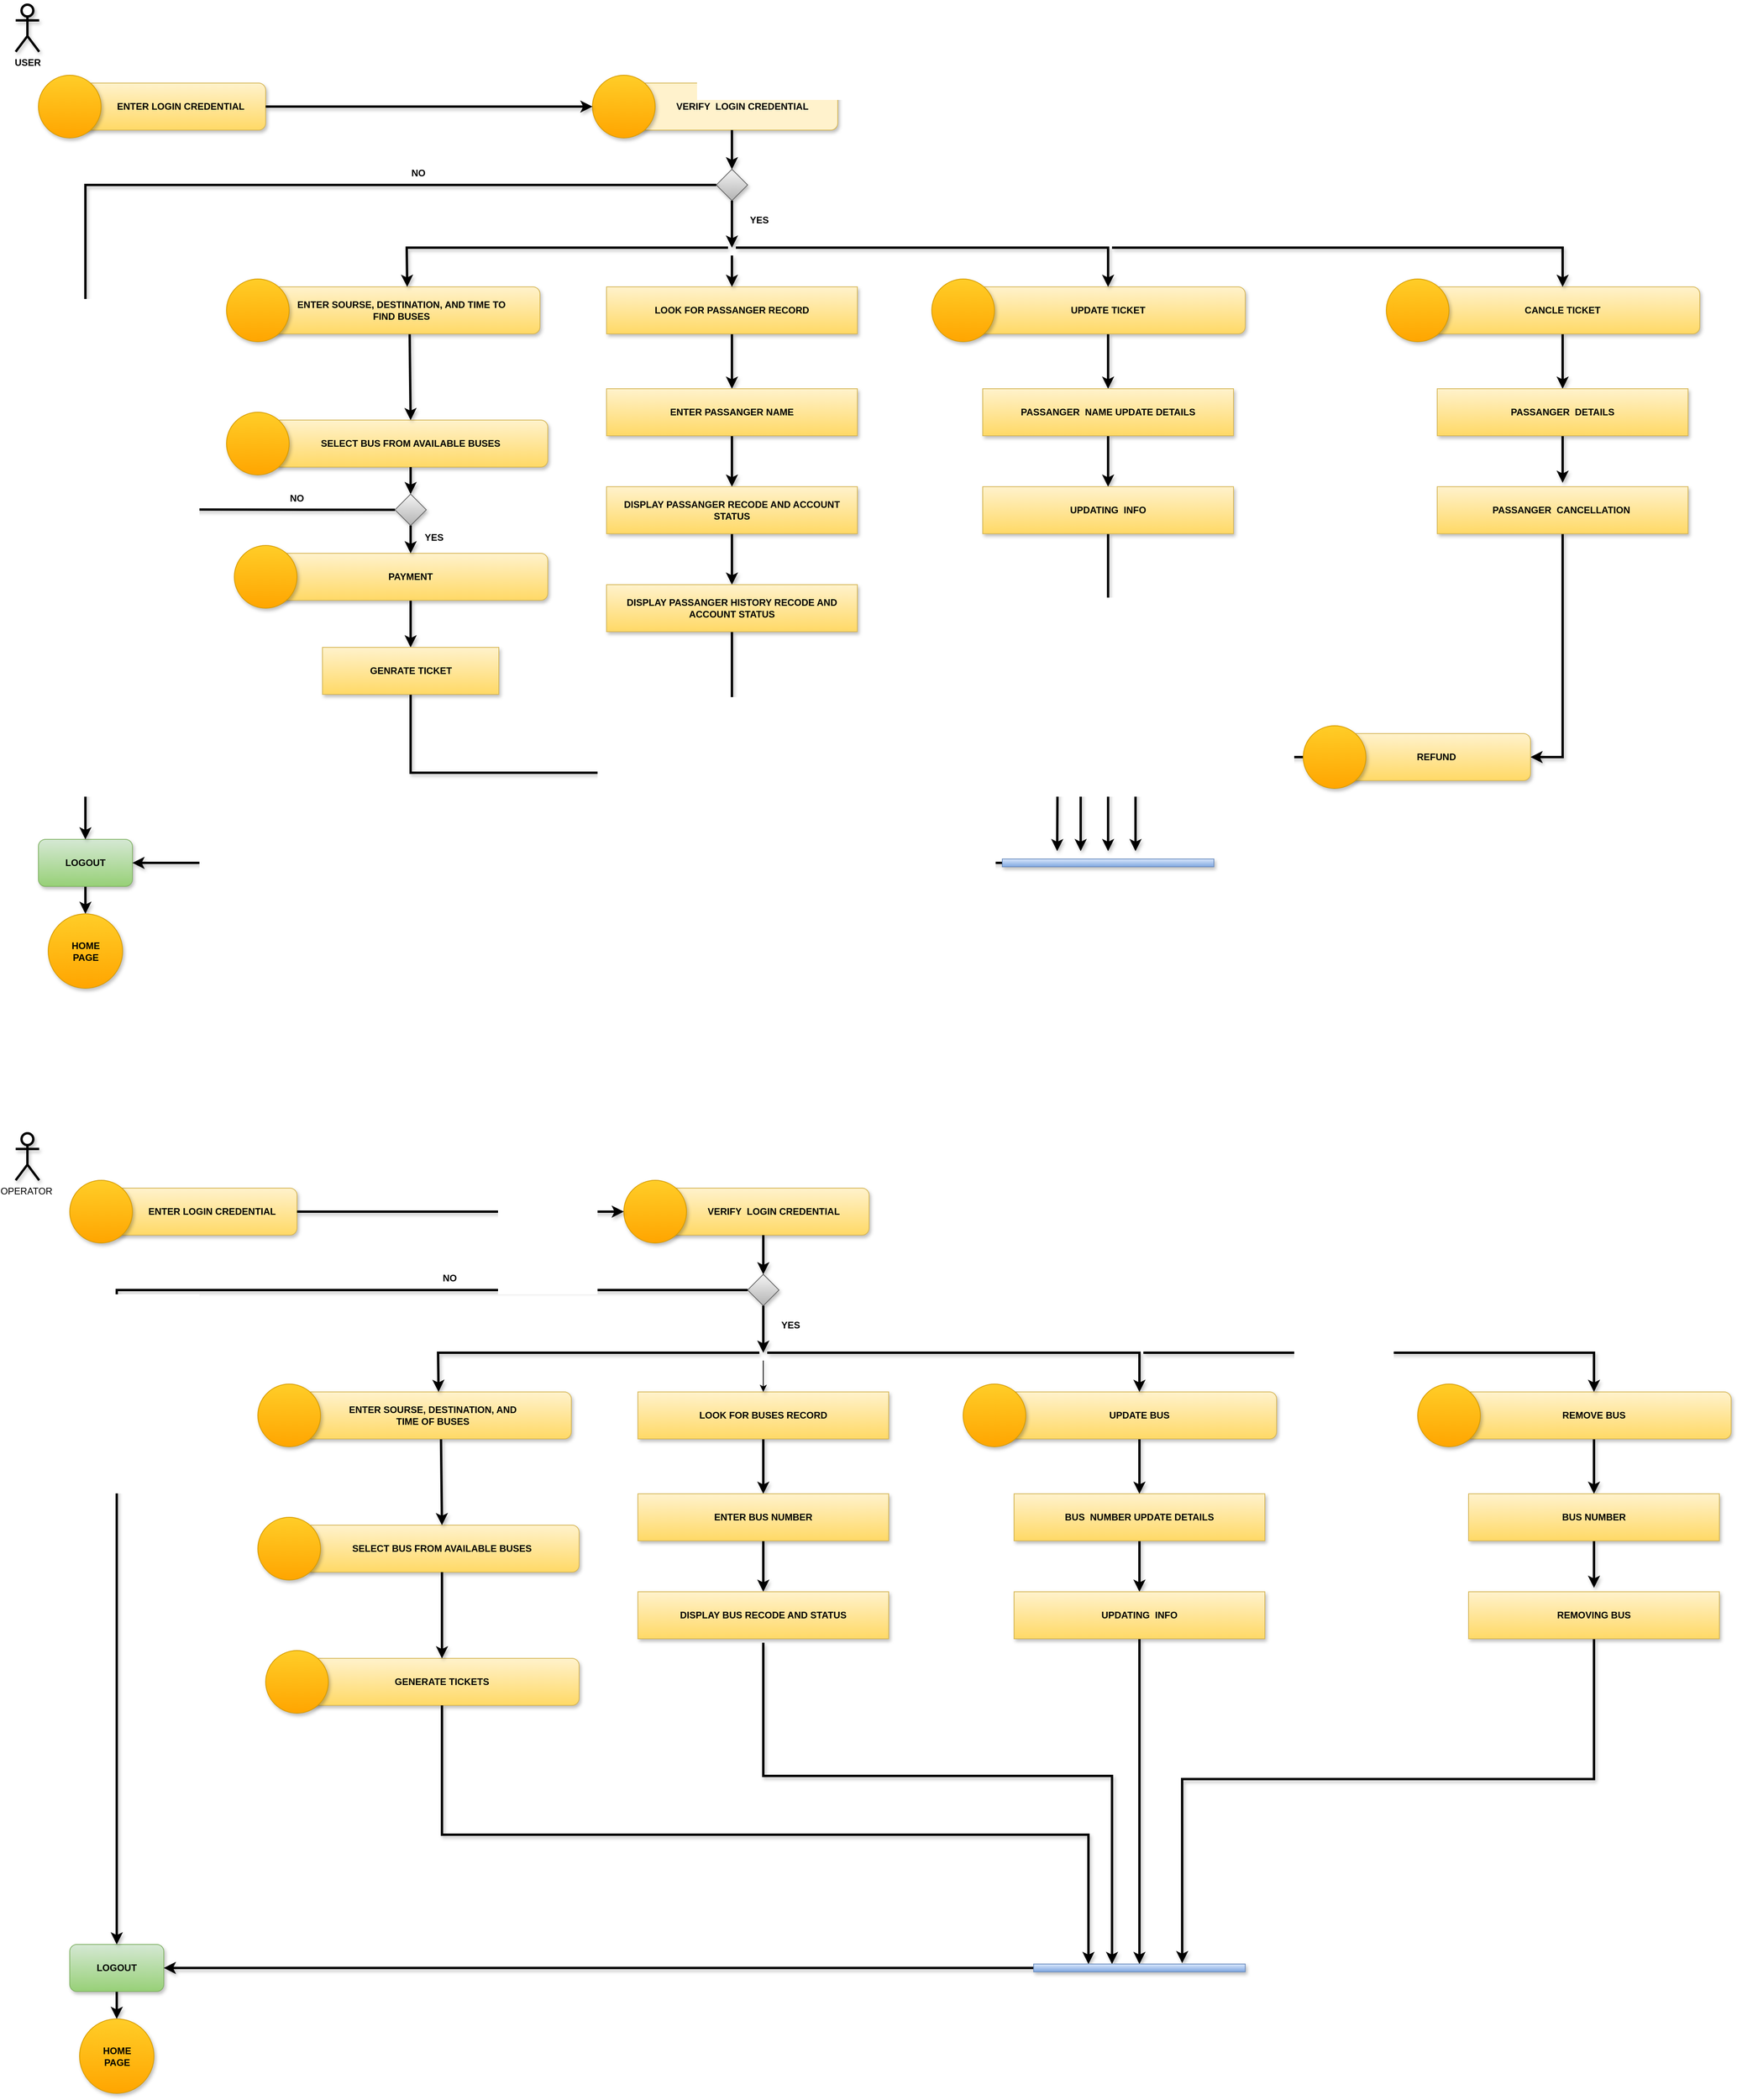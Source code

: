 <mxfile version="24.2.5" type="device">
  <diagram id="C5RBs43oDa-KdzZeNtuy" name="Page-1">
    <mxGraphModel dx="3342" dy="2338" grid="1" gridSize="10" guides="1" tooltips="1" connect="1" arrows="1" fold="1" page="1" pageScale="1" pageWidth="827" pageHeight="1169" math="0" shadow="0">
      <root>
        <mxCell id="WIyWlLk6GJQsqaUBKTNV-0" />
        <mxCell id="WIyWlLk6GJQsqaUBKTNV-1" parent="WIyWlLk6GJQsqaUBKTNV-0" />
        <mxCell id="k4mGKkieQnS2HrGEvZ-L-0" value="&lt;b&gt;&amp;nbsp; &amp;nbsp; &amp;nbsp; &amp;nbsp; &amp;nbsp; ENTER LOGIN CREDENTIAL&lt;/b&gt;" style="rounded=1;whiteSpace=wrap;html=1;fillColor=#fff2cc;strokeColor=#d6b656;gradientColor=#ffd966;shadow=1;" parent="WIyWlLk6GJQsqaUBKTNV-1" vertex="1">
          <mxGeometry x="80" y="40" width="250" height="60" as="geometry" />
        </mxCell>
        <mxCell id="k4mGKkieQnS2HrGEvZ-L-2" value="&lt;b&gt;&amp;nbsp; &amp;nbsp; &amp;nbsp; &amp;nbsp; VERIFY&amp;nbsp; LOGIN CREDENTIAL&lt;/b&gt;" style="rounded=1;whiteSpace=wrap;html=1;fillColor=#fff2cc;strokeColor=#d6b656;shadow=1;" parent="WIyWlLk6GJQsqaUBKTNV-1" vertex="1">
          <mxGeometry x="790" y="40" width="270" height="60" as="geometry" />
        </mxCell>
        <mxCell id="k4mGKkieQnS2HrGEvZ-L-75" style="edgeStyle=orthogonalEdgeStyle;rounded=0;orthogonalLoop=1;jettySize=auto;html=1;shadow=1;strokeWidth=3;" parent="WIyWlLk6GJQsqaUBKTNV-1" source="k4mGKkieQnS2HrGEvZ-L-3" edge="1">
          <mxGeometry relative="1" as="geometry">
            <mxPoint x="100.0" y="1100" as="targetPoint" />
          </mxGeometry>
        </mxCell>
        <mxCell id="k4mGKkieQnS2HrGEvZ-L-3" value="&lt;b&gt;LOGOUT&lt;/b&gt;" style="rounded=1;whiteSpace=wrap;html=1;fillColor=#d5e8d4;gradientColor=#97d077;strokeColor=#82b366;shadow=1;" parent="WIyWlLk6GJQsqaUBKTNV-1" vertex="1">
          <mxGeometry x="40" y="1005" width="120" height="60" as="geometry" />
        </mxCell>
        <mxCell id="k4mGKkieQnS2HrGEvZ-L-4" value="" style="rhombus;whiteSpace=wrap;html=1;fillColor=#f5f5f5;gradientColor=#b3b3b3;strokeColor=#666666;shadow=1;" parent="WIyWlLk6GJQsqaUBKTNV-1" vertex="1">
          <mxGeometry x="905" y="150" width="40" height="40" as="geometry" />
        </mxCell>
        <mxCell id="k4mGKkieQnS2HrGEvZ-L-16" value="" style="ellipse;whiteSpace=wrap;html=1;aspect=fixed;fillColor=#ffcd28;strokeColor=#d79b00;gradientColor=#ffa500;shadow=1;" parent="WIyWlLk6GJQsqaUBKTNV-1" vertex="1">
          <mxGeometry x="747" y="30" width="80" height="80" as="geometry" />
        </mxCell>
        <mxCell id="k4mGKkieQnS2HrGEvZ-L-18" value="" style="ellipse;whiteSpace=wrap;html=1;aspect=fixed;fillColor=#ffcd28;gradientColor=#ffa500;strokeColor=#d79b00;shadow=1;" parent="WIyWlLk6GJQsqaUBKTNV-1" vertex="1">
          <mxGeometry x="40" y="30" width="80" height="80" as="geometry" />
        </mxCell>
        <mxCell id="k4mGKkieQnS2HrGEvZ-L-19" value="" style="endArrow=classic;html=1;rounded=0;exitX=1;exitY=0.5;exitDx=0;exitDy=0;entryX=0;entryY=0.5;entryDx=0;entryDy=0;shadow=1;strokeWidth=3;" parent="WIyWlLk6GJQsqaUBKTNV-1" source="k4mGKkieQnS2HrGEvZ-L-0" target="k4mGKkieQnS2HrGEvZ-L-16" edge="1">
          <mxGeometry width="50" height="50" relative="1" as="geometry">
            <mxPoint x="430" y="320" as="sourcePoint" />
            <mxPoint x="480" y="270" as="targetPoint" />
          </mxGeometry>
        </mxCell>
        <mxCell id="k4mGKkieQnS2HrGEvZ-L-20" value="" style="endArrow=classic;html=1;rounded=0;exitX=0.5;exitY=1;exitDx=0;exitDy=0;entryX=0.5;entryY=0;entryDx=0;entryDy=0;shadow=1;strokeWidth=3;" parent="WIyWlLk6GJQsqaUBKTNV-1" source="k4mGKkieQnS2HrGEvZ-L-2" target="k4mGKkieQnS2HrGEvZ-L-4" edge="1">
          <mxGeometry width="50" height="50" relative="1" as="geometry">
            <mxPoint x="610" y="300" as="sourcePoint" />
            <mxPoint x="660" y="250" as="targetPoint" />
          </mxGeometry>
        </mxCell>
        <mxCell id="k4mGKkieQnS2HrGEvZ-L-21" value="" style="endArrow=classic;html=1;rounded=0;exitX=0;exitY=0.5;exitDx=0;exitDy=0;entryX=0.5;entryY=0;entryDx=0;entryDy=0;shadow=1;strokeWidth=3;" parent="WIyWlLk6GJQsqaUBKTNV-1" source="k4mGKkieQnS2HrGEvZ-L-4" target="k4mGKkieQnS2HrGEvZ-L-3" edge="1">
          <mxGeometry width="50" height="50" relative="1" as="geometry">
            <mxPoint x="610" y="300" as="sourcePoint" />
            <mxPoint x="660" y="250" as="targetPoint" />
            <Array as="points">
              <mxPoint x="100" y="170" />
            </Array>
          </mxGeometry>
        </mxCell>
        <mxCell id="k4mGKkieQnS2HrGEvZ-L-24" value="&lt;b&gt;ENTER SOURSE, DESTINATION, AND TIME TO&amp;nbsp;&lt;/b&gt;&lt;div&gt;&lt;b&gt;FIND BUSES&amp;nbsp;&lt;/b&gt;&lt;/div&gt;" style="rounded=1;whiteSpace=wrap;html=1;fillColor=#fff2cc;strokeColor=#d6b656;gradientColor=#ffd966;shadow=1;" parent="WIyWlLk6GJQsqaUBKTNV-1" vertex="1">
          <mxGeometry x="330" y="300" width="350" height="60" as="geometry" />
        </mxCell>
        <mxCell id="k4mGKkieQnS2HrGEvZ-L-25" value="" style="ellipse;whiteSpace=wrap;html=1;aspect=fixed;fillColor=#ffcd28;strokeColor=#d79b00;gradientColor=#ffa500;shadow=1;" parent="WIyWlLk6GJQsqaUBKTNV-1" vertex="1">
          <mxGeometry x="280" y="290" width="80" height="80" as="geometry" />
        </mxCell>
        <mxCell id="k4mGKkieQnS2HrGEvZ-L-26" value="" style="endArrow=classic;html=1;rounded=0;entryX=0.516;entryY=-0.001;entryDx=0;entryDy=0;entryPerimeter=0;shadow=1;strokeWidth=3;" parent="WIyWlLk6GJQsqaUBKTNV-1" target="k4mGKkieQnS2HrGEvZ-L-24" edge="1">
          <mxGeometry width="50" height="50" relative="1" as="geometry">
            <mxPoint x="920" y="250" as="sourcePoint" />
            <mxPoint x="510" y="300" as="targetPoint" />
            <Array as="points">
              <mxPoint x="510" y="250" />
            </Array>
          </mxGeometry>
        </mxCell>
        <mxCell id="k4mGKkieQnS2HrGEvZ-L-27" value="" style="endArrow=classic;html=1;rounded=0;exitX=0.5;exitY=1;exitDx=0;exitDy=0;shadow=1;strokeWidth=3;" parent="WIyWlLk6GJQsqaUBKTNV-1" source="k4mGKkieQnS2HrGEvZ-L-4" edge="1">
          <mxGeometry width="50" height="50" relative="1" as="geometry">
            <mxPoint x="640" y="430" as="sourcePoint" />
            <mxPoint x="925" y="250" as="targetPoint" />
          </mxGeometry>
        </mxCell>
        <mxCell id="k4mGKkieQnS2HrGEvZ-L-28" value="&lt;b&gt;SELECT BUS FROM AVAILABLE BUSES&lt;/b&gt;" style="rounded=1;whiteSpace=wrap;html=1;fillColor=#fff2cc;strokeColor=#d6b656;gradientColor=#ffd966;shadow=1;" parent="WIyWlLk6GJQsqaUBKTNV-1" vertex="1">
          <mxGeometry x="340" y="470" width="350" height="60" as="geometry" />
        </mxCell>
        <mxCell id="k4mGKkieQnS2HrGEvZ-L-29" value="" style="ellipse;whiteSpace=wrap;html=1;aspect=fixed;fillColor=#ffcd28;strokeColor=#d79b00;gradientColor=#ffa500;shadow=1;" parent="WIyWlLk6GJQsqaUBKTNV-1" vertex="1">
          <mxGeometry x="280" y="460" width="80" height="80" as="geometry" />
        </mxCell>
        <mxCell id="k4mGKkieQnS2HrGEvZ-L-30" value="" style="endArrow=classic;html=1;rounded=0;exitX=0.525;exitY=1.009;exitDx=0;exitDy=0;entryX=0.5;entryY=0;entryDx=0;entryDy=0;exitPerimeter=0;shadow=1;strokeWidth=3;" parent="WIyWlLk6GJQsqaUBKTNV-1" source="k4mGKkieQnS2HrGEvZ-L-24" target="k4mGKkieQnS2HrGEvZ-L-28" edge="1">
          <mxGeometry width="50" height="50" relative="1" as="geometry">
            <mxPoint x="720" y="520" as="sourcePoint" />
            <mxPoint x="770" y="470" as="targetPoint" />
          </mxGeometry>
        </mxCell>
        <mxCell id="k4mGKkieQnS2HrGEvZ-L-35" style="edgeStyle=orthogonalEdgeStyle;rounded=0;orthogonalLoop=1;jettySize=auto;html=1;shadow=1;strokeWidth=3;" parent="WIyWlLk6GJQsqaUBKTNV-1" source="k4mGKkieQnS2HrGEvZ-L-31" target="k4mGKkieQnS2HrGEvZ-L-34" edge="1">
          <mxGeometry relative="1" as="geometry" />
        </mxCell>
        <mxCell id="k4mGKkieQnS2HrGEvZ-L-31" value="&lt;b&gt;PAYMENT&lt;/b&gt;" style="rounded=1;whiteSpace=wrap;html=1;fillColor=#fff2cc;strokeColor=#d6b656;gradientColor=#ffd966;shadow=1;" parent="WIyWlLk6GJQsqaUBKTNV-1" vertex="1">
          <mxGeometry x="340" y="640" width="350" height="60" as="geometry" />
        </mxCell>
        <mxCell id="k4mGKkieQnS2HrGEvZ-L-32" value="" style="ellipse;whiteSpace=wrap;html=1;aspect=fixed;fillColor=#ffcd28;strokeColor=#d79b00;gradientColor=#ffa500;shadow=1;" parent="WIyWlLk6GJQsqaUBKTNV-1" vertex="1">
          <mxGeometry x="290" y="630" width="80" height="80" as="geometry" />
        </mxCell>
        <mxCell id="k4mGKkieQnS2HrGEvZ-L-33" value="" style="endArrow=classic;html=1;rounded=0;entryX=0.5;entryY=0;entryDx=0;entryDy=0;exitX=0.5;exitY=1;exitDx=0;exitDy=0;shadow=1;strokeWidth=3;" parent="WIyWlLk6GJQsqaUBKTNV-1" source="k4mGKkieQnS2HrGEvZ-L-36" target="k4mGKkieQnS2HrGEvZ-L-31" edge="1">
          <mxGeometry width="50" height="50" relative="1" as="geometry">
            <mxPoint x="580" y="580" as="sourcePoint" />
            <mxPoint x="630" y="530" as="targetPoint" />
          </mxGeometry>
        </mxCell>
        <mxCell id="k4mGKkieQnS2HrGEvZ-L-71" style="edgeStyle=orthogonalEdgeStyle;rounded=0;orthogonalLoop=1;jettySize=auto;html=1;exitX=0.5;exitY=1;exitDx=0;exitDy=0;shadow=1;strokeWidth=3;" parent="WIyWlLk6GJQsqaUBKTNV-1" source="k4mGKkieQnS2HrGEvZ-L-34" edge="1">
          <mxGeometry relative="1" as="geometry">
            <mxPoint x="1340" y="1020.0" as="targetPoint" />
          </mxGeometry>
        </mxCell>
        <mxCell id="k4mGKkieQnS2HrGEvZ-L-34" value="&lt;b&gt;GENRATE TICKET&lt;/b&gt;" style="rounded=0;whiteSpace=wrap;html=1;fillColor=#fff2cc;strokeColor=#d6b656;gradientColor=#ffd966;shadow=1;" parent="WIyWlLk6GJQsqaUBKTNV-1" vertex="1">
          <mxGeometry x="402.5" y="760" width="225" height="60" as="geometry" />
        </mxCell>
        <mxCell id="k4mGKkieQnS2HrGEvZ-L-37" value="" style="endArrow=classic;html=1;rounded=0;entryX=0.5;entryY=0;entryDx=0;entryDy=0;exitX=0.5;exitY=1;exitDx=0;exitDy=0;shadow=1;strokeWidth=3;" parent="WIyWlLk6GJQsqaUBKTNV-1" source="k4mGKkieQnS2HrGEvZ-L-28" target="k4mGKkieQnS2HrGEvZ-L-36" edge="1">
          <mxGeometry width="50" height="50" relative="1" as="geometry">
            <mxPoint x="515" y="530" as="sourcePoint" />
            <mxPoint x="515" y="640" as="targetPoint" />
          </mxGeometry>
        </mxCell>
        <mxCell id="k4mGKkieQnS2HrGEvZ-L-38" style="edgeStyle=orthogonalEdgeStyle;rounded=0;orthogonalLoop=1;jettySize=auto;html=1;exitX=0;exitY=0.5;exitDx=0;exitDy=0;shadow=1;strokeWidth=3;" parent="WIyWlLk6GJQsqaUBKTNV-1" source="k4mGKkieQnS2HrGEvZ-L-36" edge="1">
          <mxGeometry relative="1" as="geometry">
            <mxPoint x="100" y="584" as="targetPoint" />
          </mxGeometry>
        </mxCell>
        <mxCell id="k4mGKkieQnS2HrGEvZ-L-36" value="" style="rhombus;whiteSpace=wrap;html=1;fillColor=#f5f5f5;gradientColor=#b3b3b3;strokeColor=#666666;shadow=1;" parent="WIyWlLk6GJQsqaUBKTNV-1" vertex="1">
          <mxGeometry x="495" y="564.5" width="40" height="40" as="geometry" />
        </mxCell>
        <mxCell id="k4mGKkieQnS2HrGEvZ-L-44" style="edgeStyle=orthogonalEdgeStyle;rounded=0;orthogonalLoop=1;jettySize=auto;html=1;entryX=0.5;entryY=0;entryDx=0;entryDy=0;shadow=1;strokeWidth=3;" parent="WIyWlLk6GJQsqaUBKTNV-1" source="k4mGKkieQnS2HrGEvZ-L-40" target="k4mGKkieQnS2HrGEvZ-L-41" edge="1">
          <mxGeometry relative="1" as="geometry" />
        </mxCell>
        <mxCell id="k4mGKkieQnS2HrGEvZ-L-40" value="&lt;b&gt;LOOK FOR PASSANGER RECORD&lt;/b&gt;" style="rounded=0;whiteSpace=wrap;html=1;fillColor=#fff2cc;strokeColor=#d6b656;gradientColor=#ffd966;shadow=1;" parent="WIyWlLk6GJQsqaUBKTNV-1" vertex="1">
          <mxGeometry x="765" y="300" width="320" height="60" as="geometry" />
        </mxCell>
        <mxCell id="k4mGKkieQnS2HrGEvZ-L-45" style="edgeStyle=orthogonalEdgeStyle;rounded=0;orthogonalLoop=1;jettySize=auto;html=1;exitX=0.5;exitY=1;exitDx=0;exitDy=0;entryX=0.5;entryY=0;entryDx=0;entryDy=0;shadow=1;strokeWidth=3;" parent="WIyWlLk6GJQsqaUBKTNV-1" source="k4mGKkieQnS2HrGEvZ-L-41" target="k4mGKkieQnS2HrGEvZ-L-42" edge="1">
          <mxGeometry relative="1" as="geometry" />
        </mxCell>
        <mxCell id="k4mGKkieQnS2HrGEvZ-L-41" value="&lt;b&gt;ENTER PASSANGER NAME&lt;/b&gt;" style="rounded=0;whiteSpace=wrap;html=1;fillColor=#fff2cc;strokeColor=#d6b656;gradientColor=#ffd966;shadow=1;" parent="WIyWlLk6GJQsqaUBKTNV-1" vertex="1">
          <mxGeometry x="765" y="430" width="320" height="60" as="geometry" />
        </mxCell>
        <mxCell id="k4mGKkieQnS2HrGEvZ-L-58" style="edgeStyle=orthogonalEdgeStyle;rounded=0;orthogonalLoop=1;jettySize=auto;html=1;entryX=0.5;entryY=0;entryDx=0;entryDy=0;shadow=1;strokeWidth=3;" parent="WIyWlLk6GJQsqaUBKTNV-1" source="k4mGKkieQnS2HrGEvZ-L-42" target="k4mGKkieQnS2HrGEvZ-L-57" edge="1">
          <mxGeometry relative="1" as="geometry" />
        </mxCell>
        <mxCell id="k4mGKkieQnS2HrGEvZ-L-42" value="&lt;b&gt;DISPLAY PASSANGER RECODE AND ACCOUNT STATUS&lt;/b&gt;" style="rounded=0;whiteSpace=wrap;html=1;fillColor=#fff2cc;strokeColor=#d6b656;gradientColor=#ffd966;shadow=1;" parent="WIyWlLk6GJQsqaUBKTNV-1" vertex="1">
          <mxGeometry x="765" y="555" width="320" height="60" as="geometry" />
        </mxCell>
        <mxCell id="k4mGKkieQnS2HrGEvZ-L-43" value="" style="endArrow=classic;html=1;rounded=0;shadow=1;strokeWidth=3;" parent="WIyWlLk6GJQsqaUBKTNV-1" target="k4mGKkieQnS2HrGEvZ-L-40" edge="1">
          <mxGeometry width="50" height="50" relative="1" as="geometry">
            <mxPoint x="925" y="260" as="sourcePoint" />
            <mxPoint x="1130" y="550" as="targetPoint" />
          </mxGeometry>
        </mxCell>
        <mxCell id="k4mGKkieQnS2HrGEvZ-L-61" style="edgeStyle=orthogonalEdgeStyle;rounded=0;orthogonalLoop=1;jettySize=auto;html=1;exitX=0.5;exitY=1;exitDx=0;exitDy=0;shadow=1;strokeWidth=3;" parent="WIyWlLk6GJQsqaUBKTNV-1" source="k4mGKkieQnS2HrGEvZ-L-47" target="k4mGKkieQnS2HrGEvZ-L-59" edge="1">
          <mxGeometry relative="1" as="geometry" />
        </mxCell>
        <mxCell id="k4mGKkieQnS2HrGEvZ-L-47" value="&lt;b&gt;CANCLE TICKET&lt;/b&gt;" style="rounded=1;whiteSpace=wrap;html=1;fillColor=#fff2cc;gradientColor=#ffd966;strokeColor=#d6b656;shadow=1;" parent="WIyWlLk6GJQsqaUBKTNV-1" vertex="1">
          <mxGeometry x="1810" y="300" width="350" height="60" as="geometry" />
        </mxCell>
        <mxCell id="k4mGKkieQnS2HrGEvZ-L-48" value="" style="ellipse;whiteSpace=wrap;html=1;aspect=fixed;fillColor=#ffcd28;gradientColor=#ffa500;strokeColor=#d79b00;shadow=1;" parent="WIyWlLk6GJQsqaUBKTNV-1" vertex="1">
          <mxGeometry x="1760" y="290" width="80" height="80" as="geometry" />
        </mxCell>
        <mxCell id="k4mGKkieQnS2HrGEvZ-L-53" style="edgeStyle=orthogonalEdgeStyle;rounded=0;orthogonalLoop=1;jettySize=auto;html=1;entryX=0.5;entryY=0;entryDx=0;entryDy=0;shadow=1;strokeWidth=3;" parent="WIyWlLk6GJQsqaUBKTNV-1" source="k4mGKkieQnS2HrGEvZ-L-49" target="k4mGKkieQnS2HrGEvZ-L-51" edge="1">
          <mxGeometry relative="1" as="geometry" />
        </mxCell>
        <mxCell id="k4mGKkieQnS2HrGEvZ-L-49" value="&lt;b&gt;UPDATE TICKET&lt;/b&gt;" style="rounded=1;whiteSpace=wrap;html=1;fillColor=#fff2cc;strokeColor=#d6b656;gradientColor=#ffd966;shadow=1;" parent="WIyWlLk6GJQsqaUBKTNV-1" vertex="1">
          <mxGeometry x="1230" y="300" width="350" height="60" as="geometry" />
        </mxCell>
        <mxCell id="k4mGKkieQnS2HrGEvZ-L-50" value="" style="ellipse;whiteSpace=wrap;html=1;aspect=fixed;fillColor=#ffcd28;strokeColor=#d79b00;gradientColor=#ffa500;shadow=1;" parent="WIyWlLk6GJQsqaUBKTNV-1" vertex="1">
          <mxGeometry x="1180" y="290" width="80" height="80" as="geometry" />
        </mxCell>
        <mxCell id="k4mGKkieQnS2HrGEvZ-L-54" style="edgeStyle=orthogonalEdgeStyle;rounded=0;orthogonalLoop=1;jettySize=auto;html=1;entryX=0.5;entryY=0;entryDx=0;entryDy=0;shadow=1;strokeWidth=3;" parent="WIyWlLk6GJQsqaUBKTNV-1" source="k4mGKkieQnS2HrGEvZ-L-51" target="k4mGKkieQnS2HrGEvZ-L-52" edge="1">
          <mxGeometry relative="1" as="geometry" />
        </mxCell>
        <mxCell id="k4mGKkieQnS2HrGEvZ-L-51" value="&lt;b&gt;PASSANGER&amp;nbsp; NAME UPDATE DETAILS&lt;/b&gt;" style="rounded=0;whiteSpace=wrap;html=1;fillColor=#fff2cc;strokeColor=#d6b656;gradientColor=#ffd966;shadow=1;" parent="WIyWlLk6GJQsqaUBKTNV-1" vertex="1">
          <mxGeometry x="1245" y="430" width="320" height="60" as="geometry" />
        </mxCell>
        <mxCell id="k4mGKkieQnS2HrGEvZ-L-68" style="edgeStyle=orthogonalEdgeStyle;rounded=0;orthogonalLoop=1;jettySize=auto;html=1;shadow=1;strokeWidth=3;" parent="WIyWlLk6GJQsqaUBKTNV-1" source="k4mGKkieQnS2HrGEvZ-L-52" edge="1">
          <mxGeometry relative="1" as="geometry">
            <mxPoint x="1405" y="1020" as="targetPoint" />
          </mxGeometry>
        </mxCell>
        <mxCell id="k4mGKkieQnS2HrGEvZ-L-52" value="&lt;b&gt;UPDATING&amp;nbsp; INFO&lt;/b&gt;" style="rounded=0;whiteSpace=wrap;html=1;fillColor=#fff2cc;strokeColor=#d6b656;gradientColor=#ffd966;shadow=1;" parent="WIyWlLk6GJQsqaUBKTNV-1" vertex="1">
          <mxGeometry x="1245" y="555" width="320" height="60" as="geometry" />
        </mxCell>
        <mxCell id="k4mGKkieQnS2HrGEvZ-L-56" value="" style="endArrow=classic;html=1;rounded=0;entryX=0.5;entryY=0;entryDx=0;entryDy=0;shadow=1;strokeWidth=3;" parent="WIyWlLk6GJQsqaUBKTNV-1" target="k4mGKkieQnS2HrGEvZ-L-49" edge="1">
          <mxGeometry width="50" height="50" relative="1" as="geometry">
            <mxPoint x="930" y="250" as="sourcePoint" />
            <mxPoint x="1290" y="520" as="targetPoint" />
            <Array as="points">
              <mxPoint x="1405" y="250" />
            </Array>
          </mxGeometry>
        </mxCell>
        <mxCell id="k4mGKkieQnS2HrGEvZ-L-69" style="edgeStyle=orthogonalEdgeStyle;rounded=0;orthogonalLoop=1;jettySize=auto;html=1;shadow=1;strokeWidth=3;" parent="WIyWlLk6GJQsqaUBKTNV-1" source="k4mGKkieQnS2HrGEvZ-L-57" edge="1">
          <mxGeometry relative="1" as="geometry">
            <mxPoint x="1370" y="1020" as="targetPoint" />
            <Array as="points">
              <mxPoint x="925" y="900" />
              <mxPoint x="1370" y="900" />
            </Array>
          </mxGeometry>
        </mxCell>
        <mxCell id="k4mGKkieQnS2HrGEvZ-L-57" value="&lt;b&gt;DISPLAY PASSANGER HISTORY RECODE AND ACCOUNT STATUS&lt;/b&gt;" style="rounded=0;whiteSpace=wrap;html=1;fillColor=#fff2cc;strokeColor=#d6b656;gradientColor=#ffd966;shadow=1;" parent="WIyWlLk6GJQsqaUBKTNV-1" vertex="1">
          <mxGeometry x="765" y="680" width="320" height="60" as="geometry" />
        </mxCell>
        <mxCell id="k4mGKkieQnS2HrGEvZ-L-62" style="edgeStyle=orthogonalEdgeStyle;rounded=0;orthogonalLoop=1;jettySize=auto;html=1;shadow=1;strokeWidth=3;" parent="WIyWlLk6GJQsqaUBKTNV-1" source="k4mGKkieQnS2HrGEvZ-L-59" edge="1">
          <mxGeometry relative="1" as="geometry">
            <mxPoint x="1985" y="550" as="targetPoint" />
          </mxGeometry>
        </mxCell>
        <mxCell id="k4mGKkieQnS2HrGEvZ-L-59" value="&lt;b&gt;PASSANGER&amp;nbsp; DETAILS&lt;/b&gt;" style="rounded=0;whiteSpace=wrap;html=1;fillColor=#fff2cc;gradientColor=#ffd966;strokeColor=#d6b656;shadow=1;" parent="WIyWlLk6GJQsqaUBKTNV-1" vertex="1">
          <mxGeometry x="1825" y="430" width="320" height="60" as="geometry" />
        </mxCell>
        <mxCell id="k4mGKkieQnS2HrGEvZ-L-66" style="edgeStyle=orthogonalEdgeStyle;rounded=0;orthogonalLoop=1;jettySize=auto;html=1;entryX=1;entryY=0.5;entryDx=0;entryDy=0;shadow=1;strokeWidth=3;" parent="WIyWlLk6GJQsqaUBKTNV-1" source="k4mGKkieQnS2HrGEvZ-L-60" target="k4mGKkieQnS2HrGEvZ-L-64" edge="1">
          <mxGeometry relative="1" as="geometry" />
        </mxCell>
        <mxCell id="k4mGKkieQnS2HrGEvZ-L-60" value="&lt;b&gt;PASSANGER&amp;nbsp; CANCELLATION&amp;nbsp;&lt;/b&gt;" style="rounded=0;whiteSpace=wrap;html=1;fillColor=#fff2cc;gradientColor=#ffd966;strokeColor=#d6b656;shadow=1;" parent="WIyWlLk6GJQsqaUBKTNV-1" vertex="1">
          <mxGeometry x="1825" y="555" width="320" height="60" as="geometry" />
        </mxCell>
        <mxCell id="k4mGKkieQnS2HrGEvZ-L-63" value="" style="endArrow=classic;html=1;rounded=0;entryX=0.5;entryY=0;entryDx=0;entryDy=0;shadow=1;strokeWidth=3;" parent="WIyWlLk6GJQsqaUBKTNV-1" target="k4mGKkieQnS2HrGEvZ-L-47" edge="1">
          <mxGeometry width="50" height="50" relative="1" as="geometry">
            <mxPoint x="1410" y="250" as="sourcePoint" />
            <mxPoint x="1760" y="470" as="targetPoint" />
            <Array as="points">
              <mxPoint x="1985" y="250" />
            </Array>
          </mxGeometry>
        </mxCell>
        <mxCell id="k4mGKkieQnS2HrGEvZ-L-64" value="&lt;b&gt;REFUND&lt;/b&gt;" style="rounded=1;whiteSpace=wrap;html=1;fillColor=#fff2cc;gradientColor=#ffd966;strokeColor=#d6b656;shadow=1;" parent="WIyWlLk6GJQsqaUBKTNV-1" vertex="1">
          <mxGeometry x="1704" y="870" width="240" height="60" as="geometry" />
        </mxCell>
        <mxCell id="k4mGKkieQnS2HrGEvZ-L-67" style="edgeStyle=orthogonalEdgeStyle;rounded=0;orthogonalLoop=1;jettySize=auto;html=1;exitX=0;exitY=0.5;exitDx=0;exitDy=0;shadow=1;strokeWidth=3;" parent="WIyWlLk6GJQsqaUBKTNV-1" source="k4mGKkieQnS2HrGEvZ-L-65" edge="1">
          <mxGeometry relative="1" as="geometry">
            <mxPoint x="1440" y="1020" as="targetPoint" />
            <Array as="points">
              <mxPoint x="1440" y="900" />
              <mxPoint x="1440" y="1020" />
            </Array>
          </mxGeometry>
        </mxCell>
        <mxCell id="k4mGKkieQnS2HrGEvZ-L-65" value="" style="ellipse;whiteSpace=wrap;html=1;aspect=fixed;fillColor=#ffcd28;gradientColor=#ffa500;strokeColor=#d79b00;shadow=1;" parent="WIyWlLk6GJQsqaUBKTNV-1" vertex="1">
          <mxGeometry x="1654" y="860" width="80" height="80" as="geometry" />
        </mxCell>
        <mxCell id="k4mGKkieQnS2HrGEvZ-L-74" style="edgeStyle=orthogonalEdgeStyle;rounded=0;orthogonalLoop=1;jettySize=auto;html=1;exitX=0;exitY=0.5;exitDx=0;exitDy=0;entryX=1;entryY=0.5;entryDx=0;entryDy=0;shadow=1;strokeWidth=3;" parent="WIyWlLk6GJQsqaUBKTNV-1" source="k4mGKkieQnS2HrGEvZ-L-72" target="k4mGKkieQnS2HrGEvZ-L-3" edge="1">
          <mxGeometry relative="1" as="geometry">
            <mxPoint x="154.866" y="1034.588" as="targetPoint" />
          </mxGeometry>
        </mxCell>
        <mxCell id="k4mGKkieQnS2HrGEvZ-L-72" value="" style="rounded=0;whiteSpace=wrap;html=1;fillColor=#dae8fc;gradientColor=#7ea6e0;strokeColor=#6c8ebf;shadow=1;" parent="WIyWlLk6GJQsqaUBKTNV-1" vertex="1">
          <mxGeometry x="1270" y="1030" width="270" height="10" as="geometry" />
        </mxCell>
        <mxCell id="k4mGKkieQnS2HrGEvZ-L-76" value="&lt;b&gt;HOME&lt;br&gt;PAGE&lt;/b&gt;" style="ellipse;whiteSpace=wrap;html=1;aspect=fixed;fillColor=#ffcd28;gradientColor=#ffa500;strokeColor=#d79b00;shadow=1;" parent="WIyWlLk6GJQsqaUBKTNV-1" vertex="1">
          <mxGeometry x="52.5" y="1100" width="95" height="95" as="geometry" />
        </mxCell>
        <mxCell id="k4mGKkieQnS2HrGEvZ-L-79" value="&lt;b&gt;YES&lt;/b&gt;" style="text;html=1;align=center;verticalAlign=middle;whiteSpace=wrap;rounded=0;shadow=1;" parent="WIyWlLk6GJQsqaUBKTNV-1" vertex="1">
          <mxGeometry x="930" y="200" width="60" height="30" as="geometry" />
        </mxCell>
        <mxCell id="k4mGKkieQnS2HrGEvZ-L-80" value="&lt;b&gt;NO&lt;/b&gt;" style="text;html=1;align=center;verticalAlign=middle;whiteSpace=wrap;rounded=0;shadow=1;" parent="WIyWlLk6GJQsqaUBKTNV-1" vertex="1">
          <mxGeometry x="495" y="140" width="60" height="30" as="geometry" />
        </mxCell>
        <mxCell id="k4mGKkieQnS2HrGEvZ-L-81" value="&lt;b&gt;YES&lt;/b&gt;" style="text;html=1;align=center;verticalAlign=middle;whiteSpace=wrap;rounded=0;shadow=1;" parent="WIyWlLk6GJQsqaUBKTNV-1" vertex="1">
          <mxGeometry x="515" y="604.5" width="60" height="30" as="geometry" />
        </mxCell>
        <mxCell id="k4mGKkieQnS2HrGEvZ-L-82" value="&lt;b&gt;NO&lt;/b&gt;" style="text;html=1;align=center;verticalAlign=middle;whiteSpace=wrap;rounded=0;shadow=1;" parent="WIyWlLk6GJQsqaUBKTNV-1" vertex="1">
          <mxGeometry x="340" y="555" width="60" height="30" as="geometry" />
        </mxCell>
        <mxCell id="k4mGKkieQnS2HrGEvZ-L-83" value="&lt;b&gt;&amp;nbsp; &amp;nbsp; &amp;nbsp; &amp;nbsp; &amp;nbsp; ENTER LOGIN CREDENTIAL&lt;/b&gt;" style="rounded=1;whiteSpace=wrap;html=1;fillColor=#fff2cc;gradientColor=#ffd966;strokeColor=#d6b656;shadow=1;" parent="WIyWlLk6GJQsqaUBKTNV-1" vertex="1">
          <mxGeometry x="120" y="1450" width="250" height="60" as="geometry" />
        </mxCell>
        <mxCell id="k4mGKkieQnS2HrGEvZ-L-84" value="&lt;b&gt;&amp;nbsp; &amp;nbsp; &amp;nbsp; &amp;nbsp; VERIFY&amp;nbsp; LOGIN CREDENTIAL&lt;/b&gt;" style="rounded=1;whiteSpace=wrap;html=1;fillColor=#fff2cc;gradientColor=#ffd966;strokeColor=#d6b656;shadow=1;" parent="WIyWlLk6GJQsqaUBKTNV-1" vertex="1">
          <mxGeometry x="830" y="1450" width="270" height="60" as="geometry" />
        </mxCell>
        <mxCell id="k4mGKkieQnS2HrGEvZ-L-85" style="edgeStyle=orthogonalEdgeStyle;rounded=0;orthogonalLoop=1;jettySize=auto;html=1;shadow=1;strokeWidth=3;" parent="WIyWlLk6GJQsqaUBKTNV-1" source="k4mGKkieQnS2HrGEvZ-L-86" edge="1">
          <mxGeometry relative="1" as="geometry">
            <mxPoint x="140.0" y="2510" as="targetPoint" />
          </mxGeometry>
        </mxCell>
        <mxCell id="k4mGKkieQnS2HrGEvZ-L-86" value="&lt;b&gt;LOGOUT&lt;/b&gt;" style="rounded=1;whiteSpace=wrap;html=1;fillColor=#d5e8d4;gradientColor=#97d077;strokeColor=#82b366;shadow=1;" parent="WIyWlLk6GJQsqaUBKTNV-1" vertex="1">
          <mxGeometry x="80" y="2415" width="120" height="60" as="geometry" />
        </mxCell>
        <mxCell id="k4mGKkieQnS2HrGEvZ-L-87" value="" style="rhombus;whiteSpace=wrap;html=1;fillColor=#f5f5f5;gradientColor=#b3b3b3;strokeColor=#666666;shadow=1;" parent="WIyWlLk6GJQsqaUBKTNV-1" vertex="1">
          <mxGeometry x="945" y="1560" width="40" height="40" as="geometry" />
        </mxCell>
        <mxCell id="k4mGKkieQnS2HrGEvZ-L-88" value="" style="ellipse;whiteSpace=wrap;html=1;aspect=fixed;fillColor=#ffcd28;gradientColor=#ffa500;strokeColor=#d79b00;shadow=1;" parent="WIyWlLk6GJQsqaUBKTNV-1" vertex="1">
          <mxGeometry x="787" y="1440" width="80" height="80" as="geometry" />
        </mxCell>
        <mxCell id="k4mGKkieQnS2HrGEvZ-L-89" value="" style="ellipse;whiteSpace=wrap;html=1;aspect=fixed;fillColor=#ffcd28;gradientColor=#ffa500;strokeColor=#d79b00;shadow=1;" parent="WIyWlLk6GJQsqaUBKTNV-1" vertex="1">
          <mxGeometry x="80" y="1440" width="80" height="80" as="geometry" />
        </mxCell>
        <mxCell id="k4mGKkieQnS2HrGEvZ-L-90" value="" style="endArrow=classic;html=1;rounded=0;exitX=1;exitY=0.5;exitDx=0;exitDy=0;entryX=0;entryY=0.5;entryDx=0;entryDy=0;shadow=1;strokeWidth=3;" parent="WIyWlLk6GJQsqaUBKTNV-1" source="k4mGKkieQnS2HrGEvZ-L-83" target="k4mGKkieQnS2HrGEvZ-L-88" edge="1">
          <mxGeometry width="50" height="50" relative="1" as="geometry">
            <mxPoint x="470" y="1730" as="sourcePoint" />
            <mxPoint x="520" y="1680" as="targetPoint" />
          </mxGeometry>
        </mxCell>
        <mxCell id="k4mGKkieQnS2HrGEvZ-L-91" value="" style="endArrow=classic;html=1;rounded=0;exitX=0.5;exitY=1;exitDx=0;exitDy=0;entryX=0.5;entryY=0;entryDx=0;entryDy=0;shadow=1;strokeWidth=3;" parent="WIyWlLk6GJQsqaUBKTNV-1" source="k4mGKkieQnS2HrGEvZ-L-84" target="k4mGKkieQnS2HrGEvZ-L-87" edge="1">
          <mxGeometry width="50" height="50" relative="1" as="geometry">
            <mxPoint x="650" y="1710" as="sourcePoint" />
            <mxPoint x="700" y="1660" as="targetPoint" />
          </mxGeometry>
        </mxCell>
        <mxCell id="k4mGKkieQnS2HrGEvZ-L-92" value="" style="endArrow=classic;html=1;rounded=0;exitX=0;exitY=0.5;exitDx=0;exitDy=0;entryX=0.5;entryY=0;entryDx=0;entryDy=0;shadow=1;strokeWidth=3;" parent="WIyWlLk6GJQsqaUBKTNV-1" source="k4mGKkieQnS2HrGEvZ-L-87" target="k4mGKkieQnS2HrGEvZ-L-86" edge="1">
          <mxGeometry width="50" height="50" relative="1" as="geometry">
            <mxPoint x="650" y="1710" as="sourcePoint" />
            <mxPoint x="700" y="1660" as="targetPoint" />
            <Array as="points">
              <mxPoint x="140" y="1580" />
            </Array>
          </mxGeometry>
        </mxCell>
        <mxCell id="k4mGKkieQnS2HrGEvZ-L-93" value="&lt;b&gt;ENTER SOURSE, DESTINATION, AND&amp;nbsp;&lt;/b&gt;&lt;div&gt;&lt;b&gt;TIME OF&lt;/b&gt;&lt;b style=&quot;background-color: initial;&quot;&gt;&amp;nbsp;BUSES&amp;nbsp;&lt;/b&gt;&lt;/div&gt;" style="rounded=1;whiteSpace=wrap;html=1;fillColor=#fff2cc;gradientColor=#ffd966;strokeColor=#d6b656;shadow=1;" parent="WIyWlLk6GJQsqaUBKTNV-1" vertex="1">
          <mxGeometry x="370" y="1710" width="350" height="60" as="geometry" />
        </mxCell>
        <mxCell id="k4mGKkieQnS2HrGEvZ-L-94" value="" style="ellipse;whiteSpace=wrap;html=1;aspect=fixed;fillColor=#ffcd28;gradientColor=#ffa500;strokeColor=#d79b00;shadow=1;" parent="WIyWlLk6GJQsqaUBKTNV-1" vertex="1">
          <mxGeometry x="320" y="1700" width="80" height="80" as="geometry" />
        </mxCell>
        <mxCell id="k4mGKkieQnS2HrGEvZ-L-95" value="" style="endArrow=classic;html=1;rounded=0;entryX=0.516;entryY=-0.001;entryDx=0;entryDy=0;entryPerimeter=0;shadow=1;strokeWidth=3;" parent="WIyWlLk6GJQsqaUBKTNV-1" target="k4mGKkieQnS2HrGEvZ-L-93" edge="1">
          <mxGeometry width="50" height="50" relative="1" as="geometry">
            <mxPoint x="960" y="1660" as="sourcePoint" />
            <mxPoint x="550" y="1710" as="targetPoint" />
            <Array as="points">
              <mxPoint x="550" y="1660" />
            </Array>
          </mxGeometry>
        </mxCell>
        <mxCell id="k4mGKkieQnS2HrGEvZ-L-96" value="" style="endArrow=classic;html=1;rounded=0;exitX=0.5;exitY=1;exitDx=0;exitDy=0;shadow=1;strokeWidth=3;" parent="WIyWlLk6GJQsqaUBKTNV-1" source="k4mGKkieQnS2HrGEvZ-L-87" edge="1">
          <mxGeometry width="50" height="50" relative="1" as="geometry">
            <mxPoint x="680" y="1840" as="sourcePoint" />
            <mxPoint x="965" y="1660" as="targetPoint" />
          </mxGeometry>
        </mxCell>
        <mxCell id="k4mGKkieQnS2HrGEvZ-L-97" value="&lt;b&gt;SELECT BUS FROM AVAILABLE BUSES&lt;/b&gt;" style="rounded=1;whiteSpace=wrap;html=1;fillColor=#fff2cc;gradientColor=#ffd966;strokeColor=#d6b656;shadow=1;" parent="WIyWlLk6GJQsqaUBKTNV-1" vertex="1">
          <mxGeometry x="380" y="1880" width="350" height="60" as="geometry" />
        </mxCell>
        <mxCell id="k4mGKkieQnS2HrGEvZ-L-98" value="" style="ellipse;whiteSpace=wrap;html=1;aspect=fixed;fillColor=#ffcd28;gradientColor=#ffa500;strokeColor=#d79b00;shadow=1;" parent="WIyWlLk6GJQsqaUBKTNV-1" vertex="1">
          <mxGeometry x="320" y="1870" width="80" height="80" as="geometry" />
        </mxCell>
        <mxCell id="k4mGKkieQnS2HrGEvZ-L-99" value="" style="endArrow=classic;html=1;rounded=0;exitX=0.525;exitY=1.009;exitDx=0;exitDy=0;entryX=0.5;entryY=0;entryDx=0;entryDy=0;exitPerimeter=0;shadow=1;strokeWidth=3;" parent="WIyWlLk6GJQsqaUBKTNV-1" source="k4mGKkieQnS2HrGEvZ-L-93" target="k4mGKkieQnS2HrGEvZ-L-97" edge="1">
          <mxGeometry width="50" height="50" relative="1" as="geometry">
            <mxPoint x="760" y="1930" as="sourcePoint" />
            <mxPoint x="810" y="1880" as="targetPoint" />
          </mxGeometry>
        </mxCell>
        <mxCell id="k4mGKkieQnS2HrGEvZ-L-101" value="&lt;b&gt;GENERATE TICKETS&lt;/b&gt;" style="rounded=1;whiteSpace=wrap;html=1;fillColor=#fff2cc;gradientColor=#ffd966;strokeColor=#d6b656;shadow=1;" parent="WIyWlLk6GJQsqaUBKTNV-1" vertex="1">
          <mxGeometry x="380" y="2050" width="350" height="60" as="geometry" />
        </mxCell>
        <mxCell id="k4mGKkieQnS2HrGEvZ-L-102" value="" style="ellipse;whiteSpace=wrap;html=1;aspect=fixed;fillColor=#ffcd28;gradientColor=#ffa500;strokeColor=#d79b00;shadow=1;" parent="WIyWlLk6GJQsqaUBKTNV-1" vertex="1">
          <mxGeometry x="330" y="2040" width="80" height="80" as="geometry" />
        </mxCell>
        <mxCell id="k4mGKkieQnS2HrGEvZ-L-104" style="edgeStyle=orthogonalEdgeStyle;rounded=0;orthogonalLoop=1;jettySize=auto;html=1;exitX=0.5;exitY=1;exitDx=0;exitDy=0;entryX=0.259;entryY=0;entryDx=0;entryDy=0;entryPerimeter=0;shadow=1;strokeWidth=3;" parent="WIyWlLk6GJQsqaUBKTNV-1" source="k4mGKkieQnS2HrGEvZ-L-101" target="k4mGKkieQnS2HrGEvZ-L-138" edge="1">
          <mxGeometry relative="1" as="geometry">
            <mxPoint x="1380" y="2430" as="targetPoint" />
            <mxPoint x="555" y="2230" as="sourcePoint" />
          </mxGeometry>
        </mxCell>
        <mxCell id="k4mGKkieQnS2HrGEvZ-L-106" value="" style="endArrow=classic;html=1;rounded=0;entryX=0.5;entryY=0;entryDx=0;entryDy=0;exitX=0.5;exitY=1;exitDx=0;exitDy=0;shadow=1;strokeWidth=3;" parent="WIyWlLk6GJQsqaUBKTNV-1" source="k4mGKkieQnS2HrGEvZ-L-97" target="k4mGKkieQnS2HrGEvZ-L-101" edge="1">
          <mxGeometry width="50" height="50" relative="1" as="geometry">
            <mxPoint x="555" y="1940" as="sourcePoint" />
            <mxPoint x="555" y="1974.5" as="targetPoint" />
          </mxGeometry>
        </mxCell>
        <mxCell id="k4mGKkieQnS2HrGEvZ-L-109" style="edgeStyle=orthogonalEdgeStyle;rounded=0;orthogonalLoop=1;jettySize=auto;html=1;entryX=0.5;entryY=0;entryDx=0;entryDy=0;shadow=1;strokeWidth=3;" parent="WIyWlLk6GJQsqaUBKTNV-1" source="k4mGKkieQnS2HrGEvZ-L-110" target="k4mGKkieQnS2HrGEvZ-L-112" edge="1">
          <mxGeometry relative="1" as="geometry" />
        </mxCell>
        <mxCell id="k4mGKkieQnS2HrGEvZ-L-110" value="&lt;b&gt;LOOK FOR BUSES RECORD&lt;/b&gt;" style="rounded=0;whiteSpace=wrap;html=1;fillColor=#fff2cc;gradientColor=#ffd966;strokeColor=#d6b656;shadow=1;" parent="WIyWlLk6GJQsqaUBKTNV-1" vertex="1">
          <mxGeometry x="805" y="1710" width="320" height="60" as="geometry" />
        </mxCell>
        <mxCell id="k4mGKkieQnS2HrGEvZ-L-111" style="edgeStyle=orthogonalEdgeStyle;rounded=0;orthogonalLoop=1;jettySize=auto;html=1;exitX=0.5;exitY=1;exitDx=0;exitDy=0;entryX=0.5;entryY=0;entryDx=0;entryDy=0;shadow=1;strokeWidth=3;" parent="WIyWlLk6GJQsqaUBKTNV-1" source="k4mGKkieQnS2HrGEvZ-L-112" target="k4mGKkieQnS2HrGEvZ-L-114" edge="1">
          <mxGeometry relative="1" as="geometry" />
        </mxCell>
        <mxCell id="k4mGKkieQnS2HrGEvZ-L-112" value="&lt;b&gt;ENTER BUS NUMBER&lt;/b&gt;" style="rounded=0;whiteSpace=wrap;html=1;fillColor=#fff2cc;gradientColor=#ffd966;strokeColor=#d6b656;shadow=1;" parent="WIyWlLk6GJQsqaUBKTNV-1" vertex="1">
          <mxGeometry x="805" y="1840" width="320" height="60" as="geometry" />
        </mxCell>
        <mxCell id="k4mGKkieQnS2HrGEvZ-L-114" value="&lt;b&gt;DISPLAY BUS RECODE AND STATUS&lt;/b&gt;" style="rounded=0;whiteSpace=wrap;html=1;fillColor=#fff2cc;gradientColor=#ffd966;strokeColor=#d6b656;shadow=1;" parent="WIyWlLk6GJQsqaUBKTNV-1" vertex="1">
          <mxGeometry x="805" y="1965" width="320" height="60" as="geometry" />
        </mxCell>
        <mxCell id="k4mGKkieQnS2HrGEvZ-L-115" value="" style="endArrow=classic;html=1;rounded=0;shadow=1;" parent="WIyWlLk6GJQsqaUBKTNV-1" target="k4mGKkieQnS2HrGEvZ-L-110" edge="1">
          <mxGeometry width="50" height="50" relative="1" as="geometry">
            <mxPoint x="965" y="1670" as="sourcePoint" />
            <mxPoint x="1170" y="1960" as="targetPoint" />
          </mxGeometry>
        </mxCell>
        <mxCell id="k4mGKkieQnS2HrGEvZ-L-116" style="edgeStyle=orthogonalEdgeStyle;rounded=0;orthogonalLoop=1;jettySize=auto;html=1;exitX=0.5;exitY=1;exitDx=0;exitDy=0;shadow=1;strokeWidth=3;" parent="WIyWlLk6GJQsqaUBKTNV-1" source="k4mGKkieQnS2HrGEvZ-L-117" target="k4mGKkieQnS2HrGEvZ-L-130" edge="1">
          <mxGeometry relative="1" as="geometry" />
        </mxCell>
        <mxCell id="k4mGKkieQnS2HrGEvZ-L-117" value="&lt;b&gt;REMOVE BUS&lt;/b&gt;" style="rounded=1;whiteSpace=wrap;html=1;fillColor=#fff2cc;gradientColor=#ffd966;strokeColor=#d6b656;shadow=1;" parent="WIyWlLk6GJQsqaUBKTNV-1" vertex="1">
          <mxGeometry x="1850" y="1710" width="350" height="60" as="geometry" />
        </mxCell>
        <mxCell id="k4mGKkieQnS2HrGEvZ-L-118" value="" style="ellipse;whiteSpace=wrap;html=1;aspect=fixed;fillColor=#ffcd28;gradientColor=#ffa500;strokeColor=#d79b00;shadow=1;" parent="WIyWlLk6GJQsqaUBKTNV-1" vertex="1">
          <mxGeometry x="1800" y="1700" width="80" height="80" as="geometry" />
        </mxCell>
        <mxCell id="k4mGKkieQnS2HrGEvZ-L-119" style="edgeStyle=orthogonalEdgeStyle;rounded=0;orthogonalLoop=1;jettySize=auto;html=1;entryX=0.5;entryY=0;entryDx=0;entryDy=0;shadow=1;strokeWidth=3;" parent="WIyWlLk6GJQsqaUBKTNV-1" source="k4mGKkieQnS2HrGEvZ-L-120" target="k4mGKkieQnS2HrGEvZ-L-123" edge="1">
          <mxGeometry relative="1" as="geometry" />
        </mxCell>
        <mxCell id="k4mGKkieQnS2HrGEvZ-L-120" value="&lt;b&gt;UPDATE BUS&lt;/b&gt;" style="rounded=1;whiteSpace=wrap;html=1;fillColor=#fff2cc;gradientColor=#ffd966;strokeColor=#d6b656;shadow=1;" parent="WIyWlLk6GJQsqaUBKTNV-1" vertex="1">
          <mxGeometry x="1270" y="1710" width="350" height="60" as="geometry" />
        </mxCell>
        <mxCell id="k4mGKkieQnS2HrGEvZ-L-121" value="" style="ellipse;whiteSpace=wrap;html=1;aspect=fixed;fillColor=#ffcd28;gradientColor=#ffa500;strokeColor=#d79b00;shadow=1;" parent="WIyWlLk6GJQsqaUBKTNV-1" vertex="1">
          <mxGeometry x="1220" y="1700" width="80" height="80" as="geometry" />
        </mxCell>
        <mxCell id="k4mGKkieQnS2HrGEvZ-L-122" style="edgeStyle=orthogonalEdgeStyle;rounded=0;orthogonalLoop=1;jettySize=auto;html=1;entryX=0.5;entryY=0;entryDx=0;entryDy=0;shadow=1;strokeWidth=3;" parent="WIyWlLk6GJQsqaUBKTNV-1" source="k4mGKkieQnS2HrGEvZ-L-123" target="k4mGKkieQnS2HrGEvZ-L-125" edge="1">
          <mxGeometry relative="1" as="geometry" />
        </mxCell>
        <mxCell id="k4mGKkieQnS2HrGEvZ-L-123" value="&lt;b&gt;BUS&amp;nbsp; NUMBER UPDATE DETAILS&lt;/b&gt;" style="rounded=0;whiteSpace=wrap;html=1;fillColor=#fff2cc;gradientColor=#ffd966;strokeColor=#d6b656;shadow=1;" parent="WIyWlLk6GJQsqaUBKTNV-1" vertex="1">
          <mxGeometry x="1285" y="1840" width="320" height="60" as="geometry" />
        </mxCell>
        <mxCell id="k4mGKkieQnS2HrGEvZ-L-124" style="edgeStyle=orthogonalEdgeStyle;rounded=0;orthogonalLoop=1;jettySize=auto;html=1;entryX=0.5;entryY=0;entryDx=0;entryDy=0;entryPerimeter=0;shadow=1;strokeWidth=3;" parent="WIyWlLk6GJQsqaUBKTNV-1" source="k4mGKkieQnS2HrGEvZ-L-125" target="k4mGKkieQnS2HrGEvZ-L-138" edge="1">
          <mxGeometry relative="1" as="geometry">
            <mxPoint x="1445" y="2430" as="targetPoint" />
          </mxGeometry>
        </mxCell>
        <mxCell id="k4mGKkieQnS2HrGEvZ-L-125" value="&lt;b&gt;UPDATING&amp;nbsp; INFO&lt;/b&gt;" style="rounded=0;whiteSpace=wrap;html=1;fillColor=#fff2cc;gradientColor=#ffd966;strokeColor=#d6b656;shadow=1;" parent="WIyWlLk6GJQsqaUBKTNV-1" vertex="1">
          <mxGeometry x="1285" y="1965" width="320" height="60" as="geometry" />
        </mxCell>
        <mxCell id="k4mGKkieQnS2HrGEvZ-L-126" value="" style="endArrow=classic;html=1;rounded=0;entryX=0.5;entryY=0;entryDx=0;entryDy=0;shadow=1;strokeWidth=3;" parent="WIyWlLk6GJQsqaUBKTNV-1" target="k4mGKkieQnS2HrGEvZ-L-120" edge="1">
          <mxGeometry width="50" height="50" relative="1" as="geometry">
            <mxPoint x="970" y="1660" as="sourcePoint" />
            <mxPoint x="1330" y="1930" as="targetPoint" />
            <Array as="points">
              <mxPoint x="1445" y="1660" />
            </Array>
          </mxGeometry>
        </mxCell>
        <mxCell id="k4mGKkieQnS2HrGEvZ-L-127" style="edgeStyle=orthogonalEdgeStyle;rounded=0;orthogonalLoop=1;jettySize=auto;html=1;shadow=1;strokeWidth=3;" parent="WIyWlLk6GJQsqaUBKTNV-1" edge="1">
          <mxGeometry relative="1" as="geometry">
            <mxPoint x="1410" y="2440" as="targetPoint" />
            <Array as="points">
              <mxPoint x="965" y="2200" />
              <mxPoint x="1410" y="2200" />
            </Array>
            <mxPoint x="965" y="2030" as="sourcePoint" />
          </mxGeometry>
        </mxCell>
        <mxCell id="k4mGKkieQnS2HrGEvZ-L-129" style="edgeStyle=orthogonalEdgeStyle;rounded=0;orthogonalLoop=1;jettySize=auto;html=1;shadow=1;strokeWidth=3;" parent="WIyWlLk6GJQsqaUBKTNV-1" source="k4mGKkieQnS2HrGEvZ-L-130" edge="1">
          <mxGeometry relative="1" as="geometry">
            <mxPoint x="2025" y="1960" as="targetPoint" />
          </mxGeometry>
        </mxCell>
        <mxCell id="k4mGKkieQnS2HrGEvZ-L-130" value="&lt;b&gt;BUS NUMBER&lt;/b&gt;" style="rounded=0;whiteSpace=wrap;html=1;fillColor=#fff2cc;gradientColor=#ffd966;strokeColor=#d6b656;shadow=1;" parent="WIyWlLk6GJQsqaUBKTNV-1" vertex="1">
          <mxGeometry x="1865" y="1840" width="320" height="60" as="geometry" />
        </mxCell>
        <mxCell id="k4mGKkieQnS2HrGEvZ-L-131" style="edgeStyle=orthogonalEdgeStyle;rounded=0;orthogonalLoop=1;jettySize=auto;html=1;entryX=0.702;entryY=-0.118;entryDx=0;entryDy=0;entryPerimeter=0;shadow=1;strokeWidth=3;" parent="WIyWlLk6GJQsqaUBKTNV-1" source="k4mGKkieQnS2HrGEvZ-L-132" target="k4mGKkieQnS2HrGEvZ-L-138" edge="1">
          <mxGeometry relative="1" as="geometry">
            <mxPoint x="1520" y="2370" as="targetPoint" />
            <Array as="points">
              <mxPoint x="2025" y="2204" />
              <mxPoint x="1500" y="2204" />
            </Array>
          </mxGeometry>
        </mxCell>
        <mxCell id="k4mGKkieQnS2HrGEvZ-L-132" value="&lt;b&gt;REMOVING BUS&lt;/b&gt;" style="rounded=0;whiteSpace=wrap;html=1;fillColor=#fff2cc;gradientColor=#ffd966;strokeColor=#d6b656;shadow=1;" parent="WIyWlLk6GJQsqaUBKTNV-1" vertex="1">
          <mxGeometry x="1865" y="1965" width="320" height="60" as="geometry" />
        </mxCell>
        <mxCell id="k4mGKkieQnS2HrGEvZ-L-133" value="" style="endArrow=classic;html=1;rounded=0;entryX=0.5;entryY=0;entryDx=0;entryDy=0;shadow=1;strokeWidth=3;" parent="WIyWlLk6GJQsqaUBKTNV-1" target="k4mGKkieQnS2HrGEvZ-L-117" edge="1">
          <mxGeometry width="50" height="50" relative="1" as="geometry">
            <mxPoint x="1450" y="1660" as="sourcePoint" />
            <mxPoint x="1800" y="1880" as="targetPoint" />
            <Array as="points">
              <mxPoint x="2025" y="1660" />
            </Array>
          </mxGeometry>
        </mxCell>
        <mxCell id="k4mGKkieQnS2HrGEvZ-L-137" style="edgeStyle=orthogonalEdgeStyle;rounded=0;orthogonalLoop=1;jettySize=auto;html=1;exitX=0;exitY=0.5;exitDx=0;exitDy=0;entryX=1;entryY=0.5;entryDx=0;entryDy=0;shadow=1;strokeWidth=3;" parent="WIyWlLk6GJQsqaUBKTNV-1" source="k4mGKkieQnS2HrGEvZ-L-138" target="k4mGKkieQnS2HrGEvZ-L-86" edge="1">
          <mxGeometry relative="1" as="geometry">
            <mxPoint x="194.866" y="2444.588" as="targetPoint" />
          </mxGeometry>
        </mxCell>
        <mxCell id="k4mGKkieQnS2HrGEvZ-L-138" value="" style="rounded=0;whiteSpace=wrap;html=1;fillColor=#dae8fc;gradientColor=#7ea6e0;strokeColor=#6c8ebf;shadow=1;" parent="WIyWlLk6GJQsqaUBKTNV-1" vertex="1">
          <mxGeometry x="1310" y="2440" width="270" height="10" as="geometry" />
        </mxCell>
        <mxCell id="k4mGKkieQnS2HrGEvZ-L-139" value="&lt;b&gt;HOME&lt;br&gt;PAGE&lt;/b&gt;" style="ellipse;whiteSpace=wrap;html=1;aspect=fixed;fillColor=#ffcd28;gradientColor=#ffa500;strokeColor=#d79b00;shadow=1;" parent="WIyWlLk6GJQsqaUBKTNV-1" vertex="1">
          <mxGeometry x="92.5" y="2510" width="95" height="95" as="geometry" />
        </mxCell>
        <mxCell id="k4mGKkieQnS2HrGEvZ-L-140" value="&lt;b&gt;YES&lt;/b&gt;" style="text;html=1;align=center;verticalAlign=middle;whiteSpace=wrap;rounded=0;shadow=1;" parent="WIyWlLk6GJQsqaUBKTNV-1" vertex="1">
          <mxGeometry x="970" y="1610" width="60" height="30" as="geometry" />
        </mxCell>
        <mxCell id="k4mGKkieQnS2HrGEvZ-L-141" value="&lt;b&gt;NO&lt;/b&gt;" style="text;html=1;align=center;verticalAlign=middle;whiteSpace=wrap;rounded=0;shadow=1;" parent="WIyWlLk6GJQsqaUBKTNV-1" vertex="1">
          <mxGeometry x="535" y="1550" width="60" height="30" as="geometry" />
        </mxCell>
        <mxCell id="k4mGKkieQnS2HrGEvZ-L-145" value="OPERATOR&amp;nbsp;" style="shape=umlActor;verticalLabelPosition=bottom;verticalAlign=top;html=1;outlineConnect=0;strokeWidth=3;shadow=1;" parent="WIyWlLk6GJQsqaUBKTNV-1" vertex="1">
          <mxGeometry x="11" y="1380" width="30" height="60" as="geometry" />
        </mxCell>
        <mxCell id="k4mGKkieQnS2HrGEvZ-L-146" value="&lt;b&gt;USER&lt;/b&gt;" style="shape=umlActor;verticalLabelPosition=bottom;verticalAlign=top;html=1;outlineConnect=0;strokeWidth=3;shadow=1;" parent="WIyWlLk6GJQsqaUBKTNV-1" vertex="1">
          <mxGeometry x="11" y="-60" width="30" height="60" as="geometry" />
        </mxCell>
      </root>
    </mxGraphModel>
  </diagram>
</mxfile>
